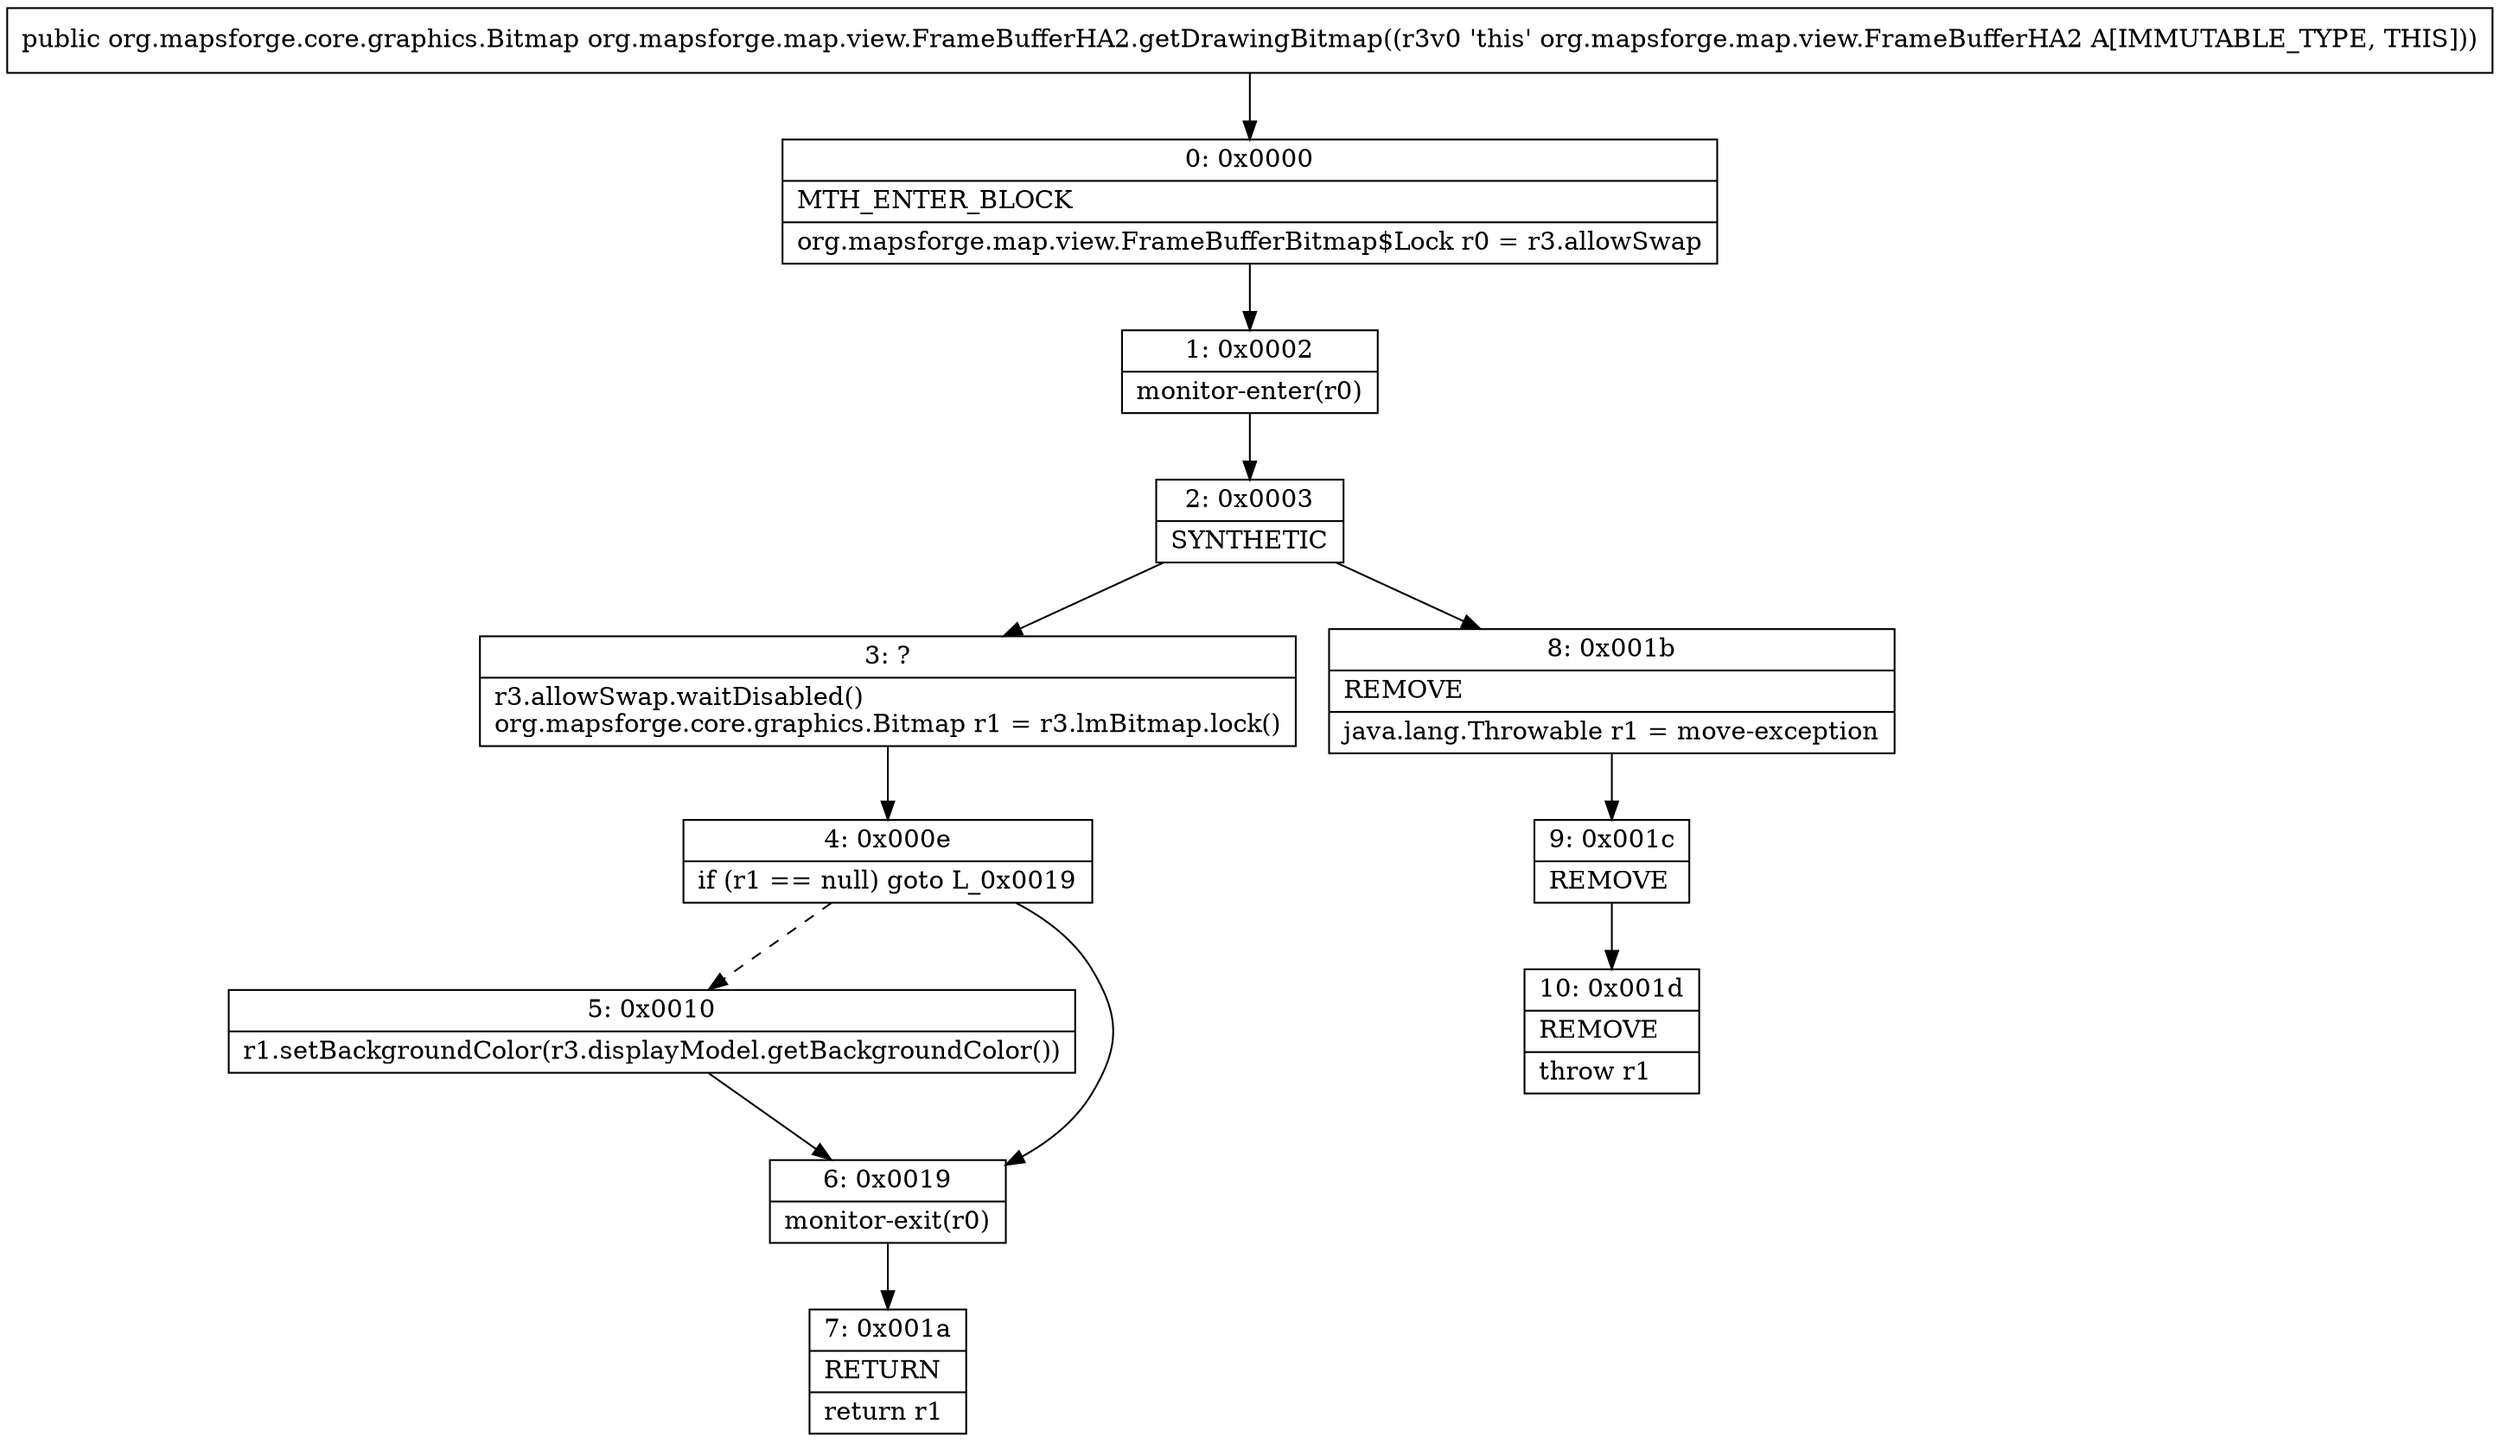 digraph "CFG fororg.mapsforge.map.view.FrameBufferHA2.getDrawingBitmap()Lorg\/mapsforge\/core\/graphics\/Bitmap;" {
Node_0 [shape=record,label="{0\:\ 0x0000|MTH_ENTER_BLOCK\l|org.mapsforge.map.view.FrameBufferBitmap$Lock r0 = r3.allowSwap\l}"];
Node_1 [shape=record,label="{1\:\ 0x0002|monitor\-enter(r0)\l}"];
Node_2 [shape=record,label="{2\:\ 0x0003|SYNTHETIC\l}"];
Node_3 [shape=record,label="{3\:\ ?|r3.allowSwap.waitDisabled()\lorg.mapsforge.core.graphics.Bitmap r1 = r3.lmBitmap.lock()\l}"];
Node_4 [shape=record,label="{4\:\ 0x000e|if (r1 == null) goto L_0x0019\l}"];
Node_5 [shape=record,label="{5\:\ 0x0010|r1.setBackgroundColor(r3.displayModel.getBackgroundColor())\l}"];
Node_6 [shape=record,label="{6\:\ 0x0019|monitor\-exit(r0)\l}"];
Node_7 [shape=record,label="{7\:\ 0x001a|RETURN\l|return r1\l}"];
Node_8 [shape=record,label="{8\:\ 0x001b|REMOVE\l|java.lang.Throwable r1 = move\-exception\l}"];
Node_9 [shape=record,label="{9\:\ 0x001c|REMOVE\l}"];
Node_10 [shape=record,label="{10\:\ 0x001d|REMOVE\l|throw r1\l}"];
MethodNode[shape=record,label="{public org.mapsforge.core.graphics.Bitmap org.mapsforge.map.view.FrameBufferHA2.getDrawingBitmap((r3v0 'this' org.mapsforge.map.view.FrameBufferHA2 A[IMMUTABLE_TYPE, THIS])) }"];
MethodNode -> Node_0;
Node_0 -> Node_1;
Node_1 -> Node_2;
Node_2 -> Node_3;
Node_2 -> Node_8;
Node_3 -> Node_4;
Node_4 -> Node_5[style=dashed];
Node_4 -> Node_6;
Node_5 -> Node_6;
Node_6 -> Node_7;
Node_8 -> Node_9;
Node_9 -> Node_10;
}

